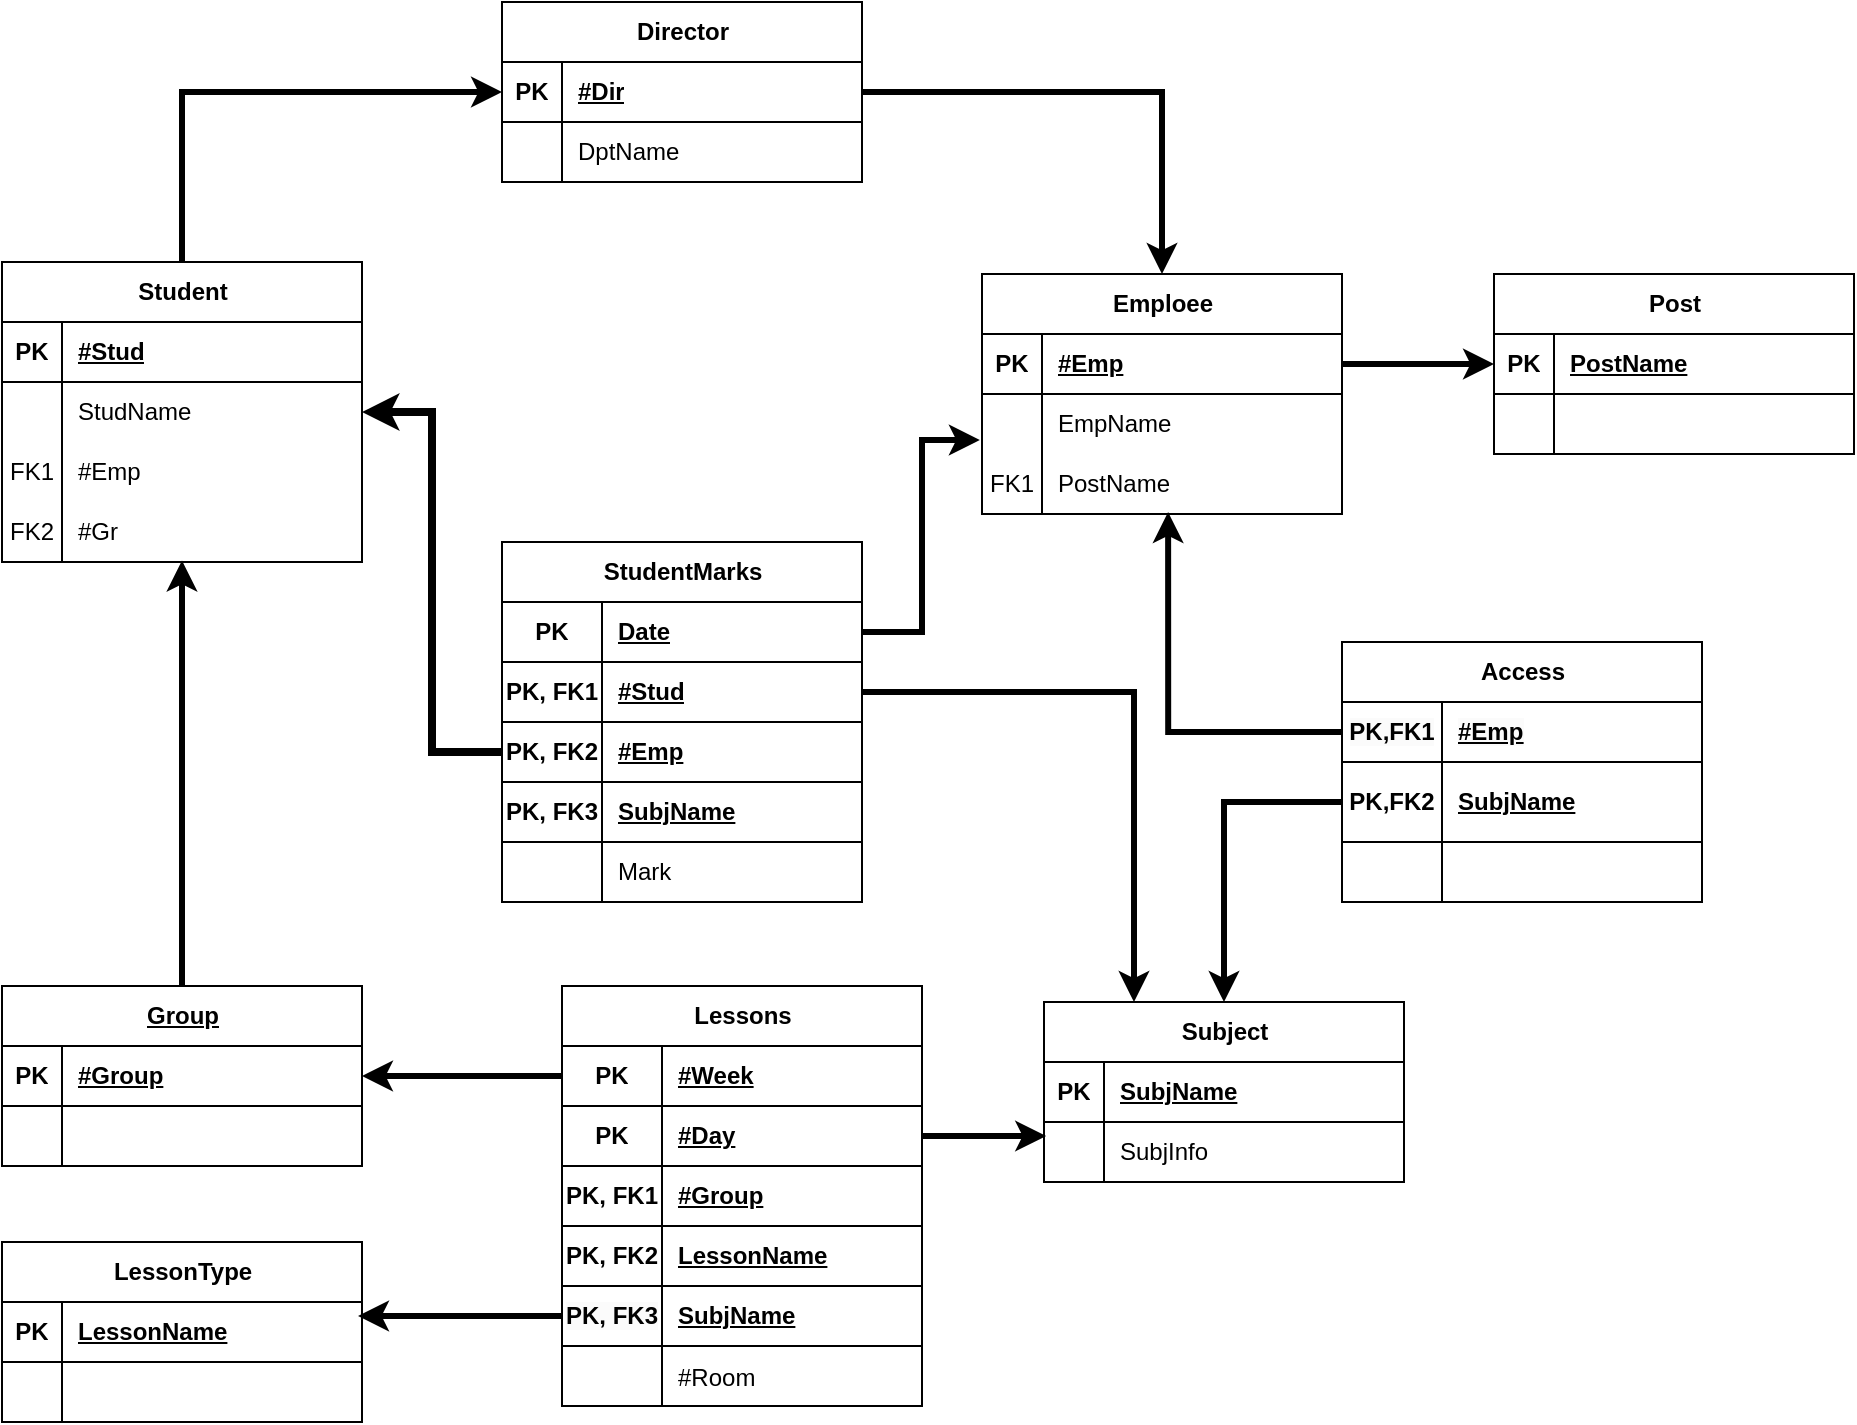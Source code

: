 <mxfile version="24.7.12">
  <diagram id="C5RBs43oDa-KdzZeNtuy" name="Page-1">
    <mxGraphModel dx="1160" dy="1958" grid="1" gridSize="10" guides="1" tooltips="1" connect="1" arrows="1" fold="1" page="1" pageScale="1" pageWidth="827" pageHeight="1169" math="0" shadow="0">
      <root>
        <mxCell id="WIyWlLk6GJQsqaUBKTNV-0" />
        <mxCell id="WIyWlLk6GJQsqaUBKTNV-1" parent="WIyWlLk6GJQsqaUBKTNV-0" />
        <mxCell id="HATdhRxVCxBs2MOpDoy0-245" style="edgeStyle=orthogonalEdgeStyle;rounded=0;orthogonalLoop=1;jettySize=auto;html=1;exitX=0.5;exitY=0;exitDx=0;exitDy=0;entryX=0;entryY=0.5;entryDx=0;entryDy=0;strokeWidth=3;" edge="1" parent="WIyWlLk6GJQsqaUBKTNV-1" source="HATdhRxVCxBs2MOpDoy0-0" target="HATdhRxVCxBs2MOpDoy0-233">
          <mxGeometry relative="1" as="geometry" />
        </mxCell>
        <mxCell id="HATdhRxVCxBs2MOpDoy0-0" value="Student" style="shape=table;startSize=30;container=1;collapsible=1;childLayout=tableLayout;fixedRows=1;rowLines=0;fontStyle=1;align=center;resizeLast=1;html=1;" vertex="1" parent="WIyWlLk6GJQsqaUBKTNV-1">
          <mxGeometry y="320" width="180" height="150" as="geometry" />
        </mxCell>
        <mxCell id="HATdhRxVCxBs2MOpDoy0-1" value="" style="shape=tableRow;horizontal=0;startSize=0;swimlaneHead=0;swimlaneBody=0;fillColor=none;collapsible=0;dropTarget=0;points=[[0,0.5],[1,0.5]];portConstraint=eastwest;top=0;left=0;right=0;bottom=1;" vertex="1" parent="HATdhRxVCxBs2MOpDoy0-0">
          <mxGeometry y="30" width="180" height="30" as="geometry" />
        </mxCell>
        <mxCell id="HATdhRxVCxBs2MOpDoy0-2" value="PK" style="shape=partialRectangle;connectable=0;fillColor=none;top=0;left=0;bottom=0;right=0;fontStyle=1;overflow=hidden;whiteSpace=wrap;html=1;" vertex="1" parent="HATdhRxVCxBs2MOpDoy0-1">
          <mxGeometry width="30" height="30" as="geometry">
            <mxRectangle width="30" height="30" as="alternateBounds" />
          </mxGeometry>
        </mxCell>
        <mxCell id="HATdhRxVCxBs2MOpDoy0-3" value="#Stud" style="shape=partialRectangle;connectable=0;fillColor=none;top=0;left=0;bottom=0;right=0;align=left;spacingLeft=6;fontStyle=5;overflow=hidden;whiteSpace=wrap;html=1;" vertex="1" parent="HATdhRxVCxBs2MOpDoy0-1">
          <mxGeometry x="30" width="150" height="30" as="geometry">
            <mxRectangle width="150" height="30" as="alternateBounds" />
          </mxGeometry>
        </mxCell>
        <mxCell id="HATdhRxVCxBs2MOpDoy0-4" value="" style="shape=tableRow;horizontal=0;startSize=0;swimlaneHead=0;swimlaneBody=0;fillColor=none;collapsible=0;dropTarget=0;points=[[0,0.5],[1,0.5]];portConstraint=eastwest;top=0;left=0;right=0;bottom=0;" vertex="1" parent="HATdhRxVCxBs2MOpDoy0-0">
          <mxGeometry y="60" width="180" height="30" as="geometry" />
        </mxCell>
        <mxCell id="HATdhRxVCxBs2MOpDoy0-5" value="" style="shape=partialRectangle;connectable=0;fillColor=none;top=0;left=0;bottom=0;right=0;editable=1;overflow=hidden;whiteSpace=wrap;html=1;" vertex="1" parent="HATdhRxVCxBs2MOpDoy0-4">
          <mxGeometry width="30" height="30" as="geometry">
            <mxRectangle width="30" height="30" as="alternateBounds" />
          </mxGeometry>
        </mxCell>
        <mxCell id="HATdhRxVCxBs2MOpDoy0-6" value="StudName" style="shape=partialRectangle;connectable=0;fillColor=none;top=0;left=0;bottom=0;right=0;align=left;spacingLeft=6;overflow=hidden;whiteSpace=wrap;html=1;" vertex="1" parent="HATdhRxVCxBs2MOpDoy0-4">
          <mxGeometry x="30" width="150" height="30" as="geometry">
            <mxRectangle width="150" height="30" as="alternateBounds" />
          </mxGeometry>
        </mxCell>
        <mxCell id="HATdhRxVCxBs2MOpDoy0-7" value="" style="shape=tableRow;horizontal=0;startSize=0;swimlaneHead=0;swimlaneBody=0;fillColor=none;collapsible=0;dropTarget=0;points=[[0,0.5],[1,0.5]];portConstraint=eastwest;top=0;left=0;right=0;bottom=0;" vertex="1" parent="HATdhRxVCxBs2MOpDoy0-0">
          <mxGeometry y="90" width="180" height="30" as="geometry" />
        </mxCell>
        <mxCell id="HATdhRxVCxBs2MOpDoy0-8" value="FK1" style="shape=partialRectangle;connectable=0;fillColor=none;top=0;left=0;bottom=0;right=0;editable=1;overflow=hidden;whiteSpace=wrap;html=1;" vertex="1" parent="HATdhRxVCxBs2MOpDoy0-7">
          <mxGeometry width="30" height="30" as="geometry">
            <mxRectangle width="30" height="30" as="alternateBounds" />
          </mxGeometry>
        </mxCell>
        <mxCell id="HATdhRxVCxBs2MOpDoy0-9" value="#Emp" style="shape=partialRectangle;connectable=0;fillColor=none;top=0;left=0;bottom=0;right=0;align=left;spacingLeft=6;overflow=hidden;whiteSpace=wrap;html=1;" vertex="1" parent="HATdhRxVCxBs2MOpDoy0-7">
          <mxGeometry x="30" width="150" height="30" as="geometry">
            <mxRectangle width="150" height="30" as="alternateBounds" />
          </mxGeometry>
        </mxCell>
        <mxCell id="HATdhRxVCxBs2MOpDoy0-10" value="" style="shape=tableRow;horizontal=0;startSize=0;swimlaneHead=0;swimlaneBody=0;fillColor=none;collapsible=0;dropTarget=0;points=[[0,0.5],[1,0.5]];portConstraint=eastwest;top=0;left=0;right=0;bottom=0;" vertex="1" parent="HATdhRxVCxBs2MOpDoy0-0">
          <mxGeometry y="120" width="180" height="30" as="geometry" />
        </mxCell>
        <mxCell id="HATdhRxVCxBs2MOpDoy0-11" value="FK2" style="shape=partialRectangle;connectable=0;fillColor=none;top=0;left=0;bottom=0;right=0;editable=1;overflow=hidden;whiteSpace=wrap;html=1;" vertex="1" parent="HATdhRxVCxBs2MOpDoy0-10">
          <mxGeometry width="30" height="30" as="geometry">
            <mxRectangle width="30" height="30" as="alternateBounds" />
          </mxGeometry>
        </mxCell>
        <mxCell id="HATdhRxVCxBs2MOpDoy0-12" value="#Gr" style="shape=partialRectangle;connectable=0;fillColor=none;top=0;left=0;bottom=0;right=0;align=left;spacingLeft=6;overflow=hidden;whiteSpace=wrap;html=1;" vertex="1" parent="HATdhRxVCxBs2MOpDoy0-10">
          <mxGeometry x="30" width="150" height="30" as="geometry">
            <mxRectangle width="150" height="30" as="alternateBounds" />
          </mxGeometry>
        </mxCell>
        <mxCell id="HATdhRxVCxBs2MOpDoy0-13" value="Emploee" style="shape=table;startSize=30;container=1;collapsible=1;childLayout=tableLayout;fixedRows=1;rowLines=0;fontStyle=1;align=center;resizeLast=1;html=1;" vertex="1" parent="WIyWlLk6GJQsqaUBKTNV-1">
          <mxGeometry x="490" y="326" width="180" height="120" as="geometry" />
        </mxCell>
        <mxCell id="HATdhRxVCxBs2MOpDoy0-14" value="" style="shape=tableRow;horizontal=0;startSize=0;swimlaneHead=0;swimlaneBody=0;fillColor=none;collapsible=0;dropTarget=0;points=[[0,0.5],[1,0.5]];portConstraint=eastwest;top=0;left=0;right=0;bottom=1;" vertex="1" parent="HATdhRxVCxBs2MOpDoy0-13">
          <mxGeometry y="30" width="180" height="30" as="geometry" />
        </mxCell>
        <mxCell id="HATdhRxVCxBs2MOpDoy0-15" value="PK" style="shape=partialRectangle;connectable=0;fillColor=none;top=0;left=0;bottom=0;right=0;fontStyle=1;overflow=hidden;whiteSpace=wrap;html=1;" vertex="1" parent="HATdhRxVCxBs2MOpDoy0-14">
          <mxGeometry width="30" height="30" as="geometry">
            <mxRectangle width="30" height="30" as="alternateBounds" />
          </mxGeometry>
        </mxCell>
        <mxCell id="HATdhRxVCxBs2MOpDoy0-16" value="#Emp" style="shape=partialRectangle;connectable=0;fillColor=none;top=0;left=0;bottom=0;right=0;align=left;spacingLeft=6;fontStyle=5;overflow=hidden;whiteSpace=wrap;html=1;" vertex="1" parent="HATdhRxVCxBs2MOpDoy0-14">
          <mxGeometry x="30" width="150" height="30" as="geometry">
            <mxRectangle width="150" height="30" as="alternateBounds" />
          </mxGeometry>
        </mxCell>
        <mxCell id="HATdhRxVCxBs2MOpDoy0-17" value="" style="shape=tableRow;horizontal=0;startSize=0;swimlaneHead=0;swimlaneBody=0;fillColor=none;collapsible=0;dropTarget=0;points=[[0,0.5],[1,0.5]];portConstraint=eastwest;top=0;left=0;right=0;bottom=0;" vertex="1" parent="HATdhRxVCxBs2MOpDoy0-13">
          <mxGeometry y="60" width="180" height="30" as="geometry" />
        </mxCell>
        <mxCell id="HATdhRxVCxBs2MOpDoy0-18" value="" style="shape=partialRectangle;connectable=0;fillColor=none;top=0;left=0;bottom=0;right=0;editable=1;overflow=hidden;whiteSpace=wrap;html=1;" vertex="1" parent="HATdhRxVCxBs2MOpDoy0-17">
          <mxGeometry width="30" height="30" as="geometry">
            <mxRectangle width="30" height="30" as="alternateBounds" />
          </mxGeometry>
        </mxCell>
        <mxCell id="HATdhRxVCxBs2MOpDoy0-19" value="EmpName" style="shape=partialRectangle;connectable=0;fillColor=none;top=0;left=0;bottom=0;right=0;align=left;spacingLeft=6;overflow=hidden;whiteSpace=wrap;html=1;" vertex="1" parent="HATdhRxVCxBs2MOpDoy0-17">
          <mxGeometry x="30" width="150" height="30" as="geometry">
            <mxRectangle width="150" height="30" as="alternateBounds" />
          </mxGeometry>
        </mxCell>
        <mxCell id="HATdhRxVCxBs2MOpDoy0-20" value="" style="shape=tableRow;horizontal=0;startSize=0;swimlaneHead=0;swimlaneBody=0;fillColor=none;collapsible=0;dropTarget=0;points=[[0,0.5],[1,0.5]];portConstraint=eastwest;top=0;left=0;right=0;bottom=0;" vertex="1" parent="HATdhRxVCxBs2MOpDoy0-13">
          <mxGeometry y="90" width="180" height="30" as="geometry" />
        </mxCell>
        <mxCell id="HATdhRxVCxBs2MOpDoy0-21" value="FK1" style="shape=partialRectangle;connectable=0;fillColor=none;top=0;left=0;bottom=0;right=0;editable=1;overflow=hidden;whiteSpace=wrap;html=1;" vertex="1" parent="HATdhRxVCxBs2MOpDoy0-20">
          <mxGeometry width="30" height="30" as="geometry">
            <mxRectangle width="30" height="30" as="alternateBounds" />
          </mxGeometry>
        </mxCell>
        <mxCell id="HATdhRxVCxBs2MOpDoy0-22" value="PostName" style="shape=partialRectangle;connectable=0;fillColor=none;top=0;left=0;bottom=0;right=0;align=left;spacingLeft=6;overflow=hidden;whiteSpace=wrap;html=1;" vertex="1" parent="HATdhRxVCxBs2MOpDoy0-20">
          <mxGeometry x="30" width="150" height="30" as="geometry">
            <mxRectangle width="150" height="30" as="alternateBounds" />
          </mxGeometry>
        </mxCell>
        <mxCell id="HATdhRxVCxBs2MOpDoy0-28" value="Post" style="shape=table;startSize=30;container=1;collapsible=1;childLayout=tableLayout;fixedRows=1;rowLines=0;fontStyle=1;align=center;resizeLast=1;html=1;" vertex="1" parent="WIyWlLk6GJQsqaUBKTNV-1">
          <mxGeometry x="746" y="326" width="180" height="90" as="geometry" />
        </mxCell>
        <mxCell id="HATdhRxVCxBs2MOpDoy0-29" value="" style="shape=tableRow;horizontal=0;startSize=0;swimlaneHead=0;swimlaneBody=0;fillColor=none;collapsible=0;dropTarget=0;points=[[0,0.5],[1,0.5]];portConstraint=eastwest;top=0;left=0;right=0;bottom=1;" vertex="1" parent="HATdhRxVCxBs2MOpDoy0-28">
          <mxGeometry y="30" width="180" height="30" as="geometry" />
        </mxCell>
        <mxCell id="HATdhRxVCxBs2MOpDoy0-30" value="PK" style="shape=partialRectangle;connectable=0;fillColor=none;top=0;left=0;bottom=0;right=0;fontStyle=1;overflow=hidden;whiteSpace=wrap;html=1;" vertex="1" parent="HATdhRxVCxBs2MOpDoy0-29">
          <mxGeometry width="30" height="30" as="geometry">
            <mxRectangle width="30" height="30" as="alternateBounds" />
          </mxGeometry>
        </mxCell>
        <mxCell id="HATdhRxVCxBs2MOpDoy0-31" value="PostName" style="shape=partialRectangle;connectable=0;fillColor=none;top=0;left=0;bottom=0;right=0;align=left;spacingLeft=6;fontStyle=5;overflow=hidden;whiteSpace=wrap;html=1;" vertex="1" parent="HATdhRxVCxBs2MOpDoy0-29">
          <mxGeometry x="30" width="150" height="30" as="geometry">
            <mxRectangle width="150" height="30" as="alternateBounds" />
          </mxGeometry>
        </mxCell>
        <mxCell id="HATdhRxVCxBs2MOpDoy0-32" value="" style="shape=tableRow;horizontal=0;startSize=0;swimlaneHead=0;swimlaneBody=0;fillColor=none;collapsible=0;dropTarget=0;points=[[0,0.5],[1,0.5]];portConstraint=eastwest;top=0;left=0;right=0;bottom=0;" vertex="1" parent="HATdhRxVCxBs2MOpDoy0-28">
          <mxGeometry y="60" width="180" height="30" as="geometry" />
        </mxCell>
        <mxCell id="HATdhRxVCxBs2MOpDoy0-33" value="" style="shape=partialRectangle;connectable=0;fillColor=none;top=0;left=0;bottom=0;right=0;editable=1;overflow=hidden;whiteSpace=wrap;html=1;" vertex="1" parent="HATdhRxVCxBs2MOpDoy0-32">
          <mxGeometry width="30" height="30" as="geometry">
            <mxRectangle width="30" height="30" as="alternateBounds" />
          </mxGeometry>
        </mxCell>
        <mxCell id="HATdhRxVCxBs2MOpDoy0-34" value="" style="shape=partialRectangle;connectable=0;fillColor=none;top=0;left=0;bottom=0;right=0;align=left;spacingLeft=6;overflow=hidden;whiteSpace=wrap;html=1;" vertex="1" parent="HATdhRxVCxBs2MOpDoy0-32">
          <mxGeometry x="30" width="150" height="30" as="geometry">
            <mxRectangle width="150" height="30" as="alternateBounds" />
          </mxGeometry>
        </mxCell>
        <mxCell id="HATdhRxVCxBs2MOpDoy0-42" style="edgeStyle=orthogonalEdgeStyle;rounded=0;orthogonalLoop=1;jettySize=auto;html=1;exitX=1;exitY=0.5;exitDx=0;exitDy=0;entryX=0;entryY=0.5;entryDx=0;entryDy=0;strokeWidth=3;" edge="1" parent="WIyWlLk6GJQsqaUBKTNV-1" source="HATdhRxVCxBs2MOpDoy0-14" target="HATdhRxVCxBs2MOpDoy0-29">
          <mxGeometry relative="1" as="geometry" />
        </mxCell>
        <mxCell id="HATdhRxVCxBs2MOpDoy0-43" value="&lt;span style=&quot;text-align: left; text-wrap: wrap; text-decoration-line: underline;&quot;&gt;Group&lt;/span&gt;" style="shape=table;startSize=30;container=1;collapsible=1;childLayout=tableLayout;fixedRows=1;rowLines=0;fontStyle=1;align=center;resizeLast=1;html=1;" vertex="1" parent="WIyWlLk6GJQsqaUBKTNV-1">
          <mxGeometry y="682" width="180" height="90" as="geometry" />
        </mxCell>
        <mxCell id="HATdhRxVCxBs2MOpDoy0-44" value="" style="shape=tableRow;horizontal=0;startSize=0;swimlaneHead=0;swimlaneBody=0;fillColor=none;collapsible=0;dropTarget=0;points=[[0,0.5],[1,0.5]];portConstraint=eastwest;top=0;left=0;right=0;bottom=1;" vertex="1" parent="HATdhRxVCxBs2MOpDoy0-43">
          <mxGeometry y="30" width="180" height="30" as="geometry" />
        </mxCell>
        <mxCell id="HATdhRxVCxBs2MOpDoy0-45" value="PK" style="shape=partialRectangle;connectable=0;fillColor=none;top=0;left=0;bottom=0;right=0;fontStyle=1;overflow=hidden;whiteSpace=wrap;html=1;" vertex="1" parent="HATdhRxVCxBs2MOpDoy0-44">
          <mxGeometry width="30" height="30" as="geometry">
            <mxRectangle width="30" height="30" as="alternateBounds" />
          </mxGeometry>
        </mxCell>
        <mxCell id="HATdhRxVCxBs2MOpDoy0-46" value="#Group" style="shape=partialRectangle;connectable=0;fillColor=none;top=0;left=0;bottom=0;right=0;align=left;spacingLeft=6;fontStyle=5;overflow=hidden;whiteSpace=wrap;html=1;" vertex="1" parent="HATdhRxVCxBs2MOpDoy0-44">
          <mxGeometry x="30" width="150" height="30" as="geometry">
            <mxRectangle width="150" height="30" as="alternateBounds" />
          </mxGeometry>
        </mxCell>
        <mxCell id="HATdhRxVCxBs2MOpDoy0-47" value="" style="shape=tableRow;horizontal=0;startSize=0;swimlaneHead=0;swimlaneBody=0;fillColor=none;collapsible=0;dropTarget=0;points=[[0,0.5],[1,0.5]];portConstraint=eastwest;top=0;left=0;right=0;bottom=0;" vertex="1" parent="HATdhRxVCxBs2MOpDoy0-43">
          <mxGeometry y="60" width="180" height="30" as="geometry" />
        </mxCell>
        <mxCell id="HATdhRxVCxBs2MOpDoy0-48" value="" style="shape=partialRectangle;connectable=0;fillColor=none;top=0;left=0;bottom=0;right=0;editable=1;overflow=hidden;whiteSpace=wrap;html=1;" vertex="1" parent="HATdhRxVCxBs2MOpDoy0-47">
          <mxGeometry width="30" height="30" as="geometry">
            <mxRectangle width="30" height="30" as="alternateBounds" />
          </mxGeometry>
        </mxCell>
        <mxCell id="HATdhRxVCxBs2MOpDoy0-49" value="" style="shape=partialRectangle;connectable=0;fillColor=none;top=0;left=0;bottom=0;right=0;align=left;spacingLeft=6;overflow=hidden;whiteSpace=wrap;html=1;" vertex="1" parent="HATdhRxVCxBs2MOpDoy0-47">
          <mxGeometry x="30" width="150" height="30" as="geometry">
            <mxRectangle width="150" height="30" as="alternateBounds" />
          </mxGeometry>
        </mxCell>
        <mxCell id="HATdhRxVCxBs2MOpDoy0-58" style="edgeStyle=orthogonalEdgeStyle;rounded=0;orthogonalLoop=1;jettySize=auto;html=1;exitX=0.5;exitY=0;exitDx=0;exitDy=0;entryX=0.5;entryY=0.976;entryDx=0;entryDy=0;entryPerimeter=0;strokeWidth=3;" edge="1" parent="WIyWlLk6GJQsqaUBKTNV-1" source="HATdhRxVCxBs2MOpDoy0-43" target="HATdhRxVCxBs2MOpDoy0-10">
          <mxGeometry relative="1" as="geometry" />
        </mxCell>
        <mxCell id="HATdhRxVCxBs2MOpDoy0-59" value="Lessons" style="shape=table;startSize=30;container=1;collapsible=1;childLayout=tableLayout;fixedRows=1;rowLines=0;fontStyle=1;align=center;resizeLast=1;html=1;columnLines=1;resizeLastRow=0;absoluteArcSize=0;swimlaneHead=1;top=1;bottom=1;left=1;right=1;fillOpacity=100;overflow=visible;strokeOpacity=100;swimlaneLine=1;" vertex="1" parent="WIyWlLk6GJQsqaUBKTNV-1">
          <mxGeometry x="280" y="682" width="180" height="210" as="geometry">
            <mxRectangle x="270" y="530" width="90" height="30" as="alternateBounds" />
          </mxGeometry>
        </mxCell>
        <mxCell id="HATdhRxVCxBs2MOpDoy0-60" value="" style="shape=tableRow;horizontal=0;startSize=0;swimlaneHead=0;swimlaneBody=0;fillColor=none;collapsible=0;dropTarget=0;points=[[0,0.5],[1,0.5]];portConstraint=eastwest;top=0;left=0;right=0;bottom=1;" vertex="1" parent="HATdhRxVCxBs2MOpDoy0-59">
          <mxGeometry y="30" width="180" height="30" as="geometry" />
        </mxCell>
        <mxCell id="HATdhRxVCxBs2MOpDoy0-61" value="PK" style="shape=partialRectangle;connectable=0;fillColor=none;top=0;left=0;bottom=0;right=0;fontStyle=1;overflow=hidden;whiteSpace=wrap;html=1;" vertex="1" parent="HATdhRxVCxBs2MOpDoy0-60">
          <mxGeometry width="50" height="30" as="geometry">
            <mxRectangle width="50" height="30" as="alternateBounds" />
          </mxGeometry>
        </mxCell>
        <mxCell id="HATdhRxVCxBs2MOpDoy0-62" value="#Week" style="shape=partialRectangle;connectable=0;fillColor=none;top=1;left=0;bottom=1;right=0;align=left;spacingLeft=6;fontStyle=5;overflow=hidden;whiteSpace=wrap;html=1;verticalAlign=middle;noLabel=0;" vertex="1" parent="HATdhRxVCxBs2MOpDoy0-60">
          <mxGeometry x="50" width="130" height="30" as="geometry">
            <mxRectangle width="130" height="30" as="alternateBounds" />
          </mxGeometry>
        </mxCell>
        <mxCell id="HATdhRxVCxBs2MOpDoy0-108" style="shape=tableRow;horizontal=0;startSize=0;swimlaneHead=0;swimlaneBody=0;fillColor=none;collapsible=0;dropTarget=0;points=[[0,0.5],[1,0.5]];portConstraint=eastwest;top=0;left=0;right=0;bottom=1;" vertex="1" parent="HATdhRxVCxBs2MOpDoy0-59">
          <mxGeometry y="60" width="180" height="30" as="geometry" />
        </mxCell>
        <mxCell id="HATdhRxVCxBs2MOpDoy0-109" value="PK" style="shape=partialRectangle;connectable=0;fillColor=none;top=0;left=0;bottom=0;right=0;fontStyle=1;overflow=hidden;whiteSpace=wrap;html=1;" vertex="1" parent="HATdhRxVCxBs2MOpDoy0-108">
          <mxGeometry width="50" height="30" as="geometry">
            <mxRectangle width="50" height="30" as="alternateBounds" />
          </mxGeometry>
        </mxCell>
        <mxCell id="HATdhRxVCxBs2MOpDoy0-110" value="#Day" style="shape=partialRectangle;connectable=0;fillColor=none;top=1;left=0;bottom=1;right=0;align=left;spacingLeft=6;fontStyle=5;overflow=hidden;whiteSpace=wrap;html=1;" vertex="1" parent="HATdhRxVCxBs2MOpDoy0-108">
          <mxGeometry x="50" width="130" height="30" as="geometry">
            <mxRectangle width="130" height="30" as="alternateBounds" />
          </mxGeometry>
        </mxCell>
        <mxCell id="HATdhRxVCxBs2MOpDoy0-111" style="shape=tableRow;horizontal=0;startSize=0;swimlaneHead=0;swimlaneBody=0;fillColor=none;collapsible=0;dropTarget=0;points=[[0,0.5],[1,0.5]];portConstraint=eastwest;top=0;left=0;right=0;bottom=1;" vertex="1" parent="HATdhRxVCxBs2MOpDoy0-59">
          <mxGeometry y="90" width="180" height="30" as="geometry" />
        </mxCell>
        <mxCell id="HATdhRxVCxBs2MOpDoy0-112" value="PK, FK1" style="shape=partialRectangle;connectable=0;fillColor=none;top=0;left=0;bottom=0;right=0;fontStyle=1;overflow=hidden;whiteSpace=wrap;html=1;" vertex="1" parent="HATdhRxVCxBs2MOpDoy0-111">
          <mxGeometry width="50" height="30" as="geometry">
            <mxRectangle width="50" height="30" as="alternateBounds" />
          </mxGeometry>
        </mxCell>
        <mxCell id="HATdhRxVCxBs2MOpDoy0-113" value="#Group" style="shape=partialRectangle;connectable=0;fillColor=none;top=1;left=1;bottom=1;right=1;align=left;spacingLeft=6;fontStyle=5;overflow=hidden;whiteSpace=wrap;html=1;colspan=1;rowspan=1;" vertex="1" parent="HATdhRxVCxBs2MOpDoy0-111">
          <mxGeometry x="50" width="130" height="30" as="geometry">
            <mxRectangle width="130" height="30" as="alternateBounds" />
          </mxGeometry>
        </mxCell>
        <mxCell id="HATdhRxVCxBs2MOpDoy0-114" style="shape=tableRow;horizontal=0;startSize=0;swimlaneHead=0;swimlaneBody=0;fillColor=none;collapsible=0;dropTarget=0;points=[[0,0.5],[1,0.5]];portConstraint=eastwest;top=0;left=0;right=0;bottom=1;" vertex="1" parent="HATdhRxVCxBs2MOpDoy0-59">
          <mxGeometry y="120" width="180" height="30" as="geometry" />
        </mxCell>
        <mxCell id="HATdhRxVCxBs2MOpDoy0-115" value="PK, FK2" style="shape=partialRectangle;connectable=0;fillColor=none;top=0;left=0;bottom=0;right=0;fontStyle=1;overflow=hidden;whiteSpace=wrap;html=1;" vertex="1" parent="HATdhRxVCxBs2MOpDoy0-114">
          <mxGeometry width="50" height="30" as="geometry">
            <mxRectangle width="50" height="30" as="alternateBounds" />
          </mxGeometry>
        </mxCell>
        <mxCell id="HATdhRxVCxBs2MOpDoy0-116" value="LessonName" style="shape=partialRectangle;connectable=0;fillColor=none;top=1;left=0;bottom=1;right=0;align=left;spacingLeft=6;fontStyle=5;overflow=hidden;whiteSpace=wrap;html=1;snapToPoint=1;allowArrows=0;deletable=1;" vertex="1" parent="HATdhRxVCxBs2MOpDoy0-114">
          <mxGeometry x="50" width="130" height="30" as="geometry">
            <mxRectangle width="130" height="30" as="alternateBounds" />
          </mxGeometry>
        </mxCell>
        <mxCell id="HATdhRxVCxBs2MOpDoy0-117" style="shape=tableRow;horizontal=0;startSize=0;swimlaneHead=0;swimlaneBody=0;fillColor=none;collapsible=0;dropTarget=0;points=[[0,0.5],[1,0.5]];portConstraint=eastwest;top=0;left=0;right=0;bottom=1;" vertex="1" parent="HATdhRxVCxBs2MOpDoy0-59">
          <mxGeometry y="150" width="180" height="30" as="geometry" />
        </mxCell>
        <mxCell id="HATdhRxVCxBs2MOpDoy0-118" value="&lt;span style=&quot;color: rgb(0, 0, 0); font-family: Helvetica; font-size: 12px; font-style: normal; font-variant-ligatures: normal; font-variant-caps: normal; font-weight: 700; letter-spacing: normal; orphans: 2; text-align: center; text-indent: 0px; text-transform: none; widows: 2; word-spacing: 0px; -webkit-text-stroke-width: 0px; white-space: normal; background-color: rgb(251, 251, 251); text-decoration-thickness: initial; text-decoration-style: initial; text-decoration-color: initial; display: inline !important; float: none;&quot;&gt;PK, FK3&lt;/span&gt;" style="shape=partialRectangle;connectable=0;fillColor=none;top=0;left=0;bottom=0;right=0;fontStyle=1;overflow=hidden;whiteSpace=wrap;html=1;" vertex="1" parent="HATdhRxVCxBs2MOpDoy0-117">
          <mxGeometry width="50" height="30" as="geometry">
            <mxRectangle width="50" height="30" as="alternateBounds" />
          </mxGeometry>
        </mxCell>
        <mxCell id="HATdhRxVCxBs2MOpDoy0-119" value="SubjName" style="shape=partialRectangle;connectable=0;fillColor=none;top=0;left=0;bottom=0;right=0;align=left;spacingLeft=6;fontStyle=5;overflow=hidden;whiteSpace=wrap;html=1;" vertex="1" parent="HATdhRxVCxBs2MOpDoy0-117">
          <mxGeometry x="50" width="130" height="30" as="geometry">
            <mxRectangle width="130" height="30" as="alternateBounds" />
          </mxGeometry>
        </mxCell>
        <mxCell id="HATdhRxVCxBs2MOpDoy0-124" style="shape=tableRow;horizontal=0;startSize=0;swimlaneHead=0;swimlaneBody=0;fillColor=none;collapsible=0;dropTarget=0;points=[[0,0.5],[1,0.5]];portConstraint=eastwest;top=0;left=0;right=0;bottom=1;" vertex="1" parent="HATdhRxVCxBs2MOpDoy0-59">
          <mxGeometry y="180" width="180" height="30" as="geometry" />
        </mxCell>
        <mxCell id="HATdhRxVCxBs2MOpDoy0-125" style="shape=partialRectangle;connectable=0;fillColor=none;top=0;left=0;bottom=0;right=0;fontStyle=1;overflow=hidden;whiteSpace=wrap;html=1;" vertex="1" parent="HATdhRxVCxBs2MOpDoy0-124">
          <mxGeometry width="50" height="30" as="geometry">
            <mxRectangle width="50" height="30" as="alternateBounds" />
          </mxGeometry>
        </mxCell>
        <mxCell id="HATdhRxVCxBs2MOpDoy0-126" value="&lt;p style=&quot;line-height: 0%; margin-bottom: 12px;&quot;&gt;&lt;span style=&quot;font-weight: normal;&quot;&gt;#Room&lt;/span&gt;&lt;/p&gt;" style="shape=partialRectangle;connectable=0;fillColor=none;top=0;left=0;bottom=0;right=0;align=left;spacingLeft=6;fontStyle=1;overflow=visible;whiteSpace=wrap;html=1;allowArrows=1;recursiveResize=1;expand=1;pointerEvents=1;deletable=1;cloneable=1;rotatable=1;resizable=1;movable=1;movableLabel=0;autosize=0;fixedWidth=0;noLabel=0;direction=north;portConstraint=none;perimeter=rectanglePerimeter;colspan=1;fixDash=0;container=0;dropTarget=0;collapsible=0;part=0;backgroundOutline=0;metaEdit=0;treeFolding=0;treeMoving=0;comic=0;" vertex="1" parent="HATdhRxVCxBs2MOpDoy0-124">
          <mxGeometry x="50" width="130" height="30" as="geometry">
            <mxRectangle width="130" height="30" as="alternateBounds" />
          </mxGeometry>
        </mxCell>
        <mxCell id="HATdhRxVCxBs2MOpDoy0-138" value="Access" style="shape=table;startSize=30;container=1;collapsible=1;childLayout=tableLayout;fixedRows=1;rowLines=0;fontStyle=1;align=center;resizeLast=1;html=1;" vertex="1" parent="WIyWlLk6GJQsqaUBKTNV-1">
          <mxGeometry x="670" y="510" width="180" height="130" as="geometry" />
        </mxCell>
        <mxCell id="HATdhRxVCxBs2MOpDoy0-154" style="shape=tableRow;horizontal=0;startSize=0;swimlaneHead=0;swimlaneBody=0;fillColor=none;collapsible=0;dropTarget=0;points=[[0,0.5],[1,0.5]];portConstraint=eastwest;top=0;left=0;right=0;bottom=1;" vertex="1" parent="HATdhRxVCxBs2MOpDoy0-138">
          <mxGeometry y="30" width="180" height="30" as="geometry" />
        </mxCell>
        <mxCell id="HATdhRxVCxBs2MOpDoy0-155" value="&lt;span style=&quot;color: rgb(0, 0, 0); font-family: Helvetica; font-size: 12px; font-style: normal; font-variant-ligatures: normal; font-variant-caps: normal; font-weight: 700; letter-spacing: normal; orphans: 2; text-align: center; text-indent: 0px; text-transform: none; widows: 2; word-spacing: 0px; -webkit-text-stroke-width: 0px; white-space: normal; background-color: rgb(251, 251, 251); text-decoration-thickness: initial; text-decoration-style: initial; text-decoration-color: initial; display: inline !important; float: none;&quot;&gt;PK,FK1&lt;/span&gt;" style="shape=partialRectangle;connectable=0;fillColor=none;top=0;left=0;bottom=0;right=0;fontStyle=1;overflow=hidden;whiteSpace=wrap;html=1;" vertex="1" parent="HATdhRxVCxBs2MOpDoy0-154">
          <mxGeometry width="50" height="30" as="geometry">
            <mxRectangle width="50" height="30" as="alternateBounds" />
          </mxGeometry>
        </mxCell>
        <mxCell id="HATdhRxVCxBs2MOpDoy0-156" value="&lt;span style=&quot;color: rgb(0, 0, 0); font-family: Helvetica; font-size: 12px; font-style: normal; font-variant-ligatures: normal; font-variant-caps: normal; font-weight: 700; letter-spacing: normal; orphans: 2; text-align: left; text-indent: 0px; text-transform: none; widows: 2; word-spacing: 0px; -webkit-text-stroke-width: 0px; white-space: normal; background-color: rgb(251, 251, 251); text-decoration: underline; display: inline !important; float: none;&quot;&gt;#Emp&lt;/span&gt;" style="shape=partialRectangle;connectable=0;fillColor=none;top=0;left=0;bottom=0;right=0;align=left;spacingLeft=6;fontStyle=5;overflow=hidden;whiteSpace=wrap;html=1;" vertex="1" parent="HATdhRxVCxBs2MOpDoy0-154">
          <mxGeometry x="50" width="130" height="30" as="geometry">
            <mxRectangle width="130" height="30" as="alternateBounds" />
          </mxGeometry>
        </mxCell>
        <mxCell id="HATdhRxVCxBs2MOpDoy0-139" value="" style="shape=tableRow;horizontal=0;startSize=0;swimlaneHead=0;swimlaneBody=0;fillColor=none;collapsible=0;dropTarget=0;points=[[0,0.5],[1,0.5]];portConstraint=eastwest;top=0;left=0;right=0;bottom=1;" vertex="1" parent="HATdhRxVCxBs2MOpDoy0-138">
          <mxGeometry y="60" width="180" height="40" as="geometry" />
        </mxCell>
        <mxCell id="HATdhRxVCxBs2MOpDoy0-140" value="&lt;div&gt;PK,FK2&lt;/div&gt;" style="shape=partialRectangle;connectable=0;fillColor=none;top=0;left=0;bottom=0;right=0;fontStyle=1;overflow=hidden;whiteSpace=wrap;html=1;" vertex="1" parent="HATdhRxVCxBs2MOpDoy0-139">
          <mxGeometry width="50" height="40" as="geometry">
            <mxRectangle width="50" height="40" as="alternateBounds" />
          </mxGeometry>
        </mxCell>
        <mxCell id="HATdhRxVCxBs2MOpDoy0-141" value="SubjName" style="shape=partialRectangle;connectable=0;fillColor=none;top=0;left=0;bottom=0;right=0;align=left;spacingLeft=6;fontStyle=5;overflow=hidden;whiteSpace=wrap;html=1;" vertex="1" parent="HATdhRxVCxBs2MOpDoy0-139">
          <mxGeometry x="50" width="130" height="40" as="geometry">
            <mxRectangle width="130" height="40" as="alternateBounds" />
          </mxGeometry>
        </mxCell>
        <mxCell id="HATdhRxVCxBs2MOpDoy0-142" value="" style="shape=tableRow;horizontal=0;startSize=0;swimlaneHead=0;swimlaneBody=0;fillColor=none;collapsible=0;dropTarget=0;points=[[0,0.5],[1,0.5]];portConstraint=eastwest;top=0;left=0;right=0;bottom=0;" vertex="1" parent="HATdhRxVCxBs2MOpDoy0-138">
          <mxGeometry y="100" width="180" height="30" as="geometry" />
        </mxCell>
        <mxCell id="HATdhRxVCxBs2MOpDoy0-143" value="" style="shape=partialRectangle;connectable=0;fillColor=none;top=0;left=0;bottom=0;right=0;editable=1;overflow=hidden;whiteSpace=wrap;html=1;" vertex="1" parent="HATdhRxVCxBs2MOpDoy0-142">
          <mxGeometry width="50" height="30" as="geometry">
            <mxRectangle width="50" height="30" as="alternateBounds" />
          </mxGeometry>
        </mxCell>
        <mxCell id="HATdhRxVCxBs2MOpDoy0-144" value="" style="shape=partialRectangle;connectable=0;fillColor=none;top=0;left=0;bottom=0;right=0;align=left;spacingLeft=6;overflow=hidden;whiteSpace=wrap;html=1;" vertex="1" parent="HATdhRxVCxBs2MOpDoy0-142">
          <mxGeometry x="50" width="130" height="30" as="geometry">
            <mxRectangle width="130" height="30" as="alternateBounds" />
          </mxGeometry>
        </mxCell>
        <mxCell id="HATdhRxVCxBs2MOpDoy0-176" value="StudentMarks" style="shape=table;startSize=30;container=1;collapsible=1;childLayout=tableLayout;fixedRows=1;rowLines=0;fontStyle=1;align=center;resizeLast=1;html=1;" vertex="1" parent="WIyWlLk6GJQsqaUBKTNV-1">
          <mxGeometry x="250" y="460" width="180" height="180" as="geometry" />
        </mxCell>
        <mxCell id="HATdhRxVCxBs2MOpDoy0-192" style="shape=tableRow;horizontal=0;startSize=0;swimlaneHead=0;swimlaneBody=0;fillColor=none;collapsible=0;dropTarget=0;points=[[0,0.5],[1,0.5]];portConstraint=eastwest;top=0;left=0;right=0;bottom=1;" vertex="1" parent="HATdhRxVCxBs2MOpDoy0-176">
          <mxGeometry y="30" width="180" height="30" as="geometry" />
        </mxCell>
        <mxCell id="HATdhRxVCxBs2MOpDoy0-193" value="PK" style="shape=partialRectangle;connectable=0;fillColor=none;top=0;left=0;bottom=0;right=0;fontStyle=1;overflow=hidden;whiteSpace=wrap;html=1;" vertex="1" parent="HATdhRxVCxBs2MOpDoy0-192">
          <mxGeometry width="50" height="30" as="geometry">
            <mxRectangle width="50" height="30" as="alternateBounds" />
          </mxGeometry>
        </mxCell>
        <mxCell id="HATdhRxVCxBs2MOpDoy0-194" value="Date" style="shape=partialRectangle;connectable=0;fillColor=none;top=0;left=0;bottom=0;right=0;align=left;spacingLeft=6;fontStyle=5;overflow=hidden;whiteSpace=wrap;html=1;" vertex="1" parent="HATdhRxVCxBs2MOpDoy0-192">
          <mxGeometry x="50" width="130" height="30" as="geometry">
            <mxRectangle width="130" height="30" as="alternateBounds" />
          </mxGeometry>
        </mxCell>
        <mxCell id="HATdhRxVCxBs2MOpDoy0-195" style="shape=tableRow;horizontal=0;startSize=0;swimlaneHead=0;swimlaneBody=0;fillColor=none;collapsible=0;dropTarget=0;points=[[0,0.5],[1,0.5]];portConstraint=eastwest;top=0;left=0;right=0;bottom=1;" vertex="1" parent="HATdhRxVCxBs2MOpDoy0-176">
          <mxGeometry y="60" width="180" height="30" as="geometry" />
        </mxCell>
        <mxCell id="HATdhRxVCxBs2MOpDoy0-196" value="PK, FK1" style="shape=partialRectangle;connectable=0;fillColor=none;top=0;left=0;bottom=0;right=0;fontStyle=1;overflow=hidden;whiteSpace=wrap;html=1;" vertex="1" parent="HATdhRxVCxBs2MOpDoy0-195">
          <mxGeometry width="50" height="30" as="geometry">
            <mxRectangle width="50" height="30" as="alternateBounds" />
          </mxGeometry>
        </mxCell>
        <mxCell id="HATdhRxVCxBs2MOpDoy0-197" value="#Stud" style="shape=partialRectangle;connectable=0;fillColor=none;top=0;left=0;bottom=0;right=0;align=left;spacingLeft=6;fontStyle=5;overflow=hidden;whiteSpace=wrap;html=1;" vertex="1" parent="HATdhRxVCxBs2MOpDoy0-195">
          <mxGeometry x="50" width="130" height="30" as="geometry">
            <mxRectangle width="130" height="30" as="alternateBounds" />
          </mxGeometry>
        </mxCell>
        <mxCell id="HATdhRxVCxBs2MOpDoy0-189" style="shape=tableRow;horizontal=0;startSize=0;swimlaneHead=0;swimlaneBody=0;fillColor=none;collapsible=0;dropTarget=0;points=[[0,0.5],[1,0.5]];portConstraint=eastwest;top=0;left=0;right=0;bottom=1;" vertex="1" parent="HATdhRxVCxBs2MOpDoy0-176">
          <mxGeometry y="90" width="180" height="30" as="geometry" />
        </mxCell>
        <mxCell id="HATdhRxVCxBs2MOpDoy0-190" value="PK, FK2" style="shape=partialRectangle;connectable=0;fillColor=none;top=0;left=0;bottom=0;right=0;fontStyle=1;overflow=hidden;whiteSpace=wrap;html=1;" vertex="1" parent="HATdhRxVCxBs2MOpDoy0-189">
          <mxGeometry width="50" height="30" as="geometry">
            <mxRectangle width="50" height="30" as="alternateBounds" />
          </mxGeometry>
        </mxCell>
        <mxCell id="HATdhRxVCxBs2MOpDoy0-191" value="#Emp" style="shape=partialRectangle;connectable=0;fillColor=none;top=0;left=0;bottom=0;right=0;align=left;spacingLeft=6;fontStyle=5;overflow=hidden;whiteSpace=wrap;html=1;" vertex="1" parent="HATdhRxVCxBs2MOpDoy0-189">
          <mxGeometry x="50" width="130" height="30" as="geometry">
            <mxRectangle width="130" height="30" as="alternateBounds" />
          </mxGeometry>
        </mxCell>
        <mxCell id="HATdhRxVCxBs2MOpDoy0-177" value="" style="shape=tableRow;horizontal=0;startSize=0;swimlaneHead=0;swimlaneBody=0;fillColor=none;collapsible=0;dropTarget=0;points=[[0,0.5],[1,0.5]];portConstraint=eastwest;top=0;left=0;right=0;bottom=1;" vertex="1" parent="HATdhRxVCxBs2MOpDoy0-176">
          <mxGeometry y="120" width="180" height="30" as="geometry" />
        </mxCell>
        <mxCell id="HATdhRxVCxBs2MOpDoy0-178" value="PK, FK3" style="shape=partialRectangle;connectable=0;fillColor=none;top=0;left=0;bottom=0;right=0;fontStyle=1;overflow=hidden;whiteSpace=wrap;html=1;" vertex="1" parent="HATdhRxVCxBs2MOpDoy0-177">
          <mxGeometry width="50" height="30" as="geometry">
            <mxRectangle width="50" height="30" as="alternateBounds" />
          </mxGeometry>
        </mxCell>
        <mxCell id="HATdhRxVCxBs2MOpDoy0-179" value="SubjName" style="shape=partialRectangle;connectable=0;fillColor=none;top=0;left=0;bottom=0;right=0;align=left;spacingLeft=6;fontStyle=5;overflow=hidden;whiteSpace=wrap;html=1;" vertex="1" parent="HATdhRxVCxBs2MOpDoy0-177">
          <mxGeometry x="50" width="130" height="30" as="geometry">
            <mxRectangle width="130" height="30" as="alternateBounds" />
          </mxGeometry>
        </mxCell>
        <mxCell id="HATdhRxVCxBs2MOpDoy0-180" value="" style="shape=tableRow;horizontal=0;startSize=0;swimlaneHead=0;swimlaneBody=0;fillColor=none;collapsible=0;dropTarget=0;points=[[0,0.5],[1,0.5]];portConstraint=eastwest;top=0;left=0;right=0;bottom=0;" vertex="1" parent="HATdhRxVCxBs2MOpDoy0-176">
          <mxGeometry y="150" width="180" height="30" as="geometry" />
        </mxCell>
        <mxCell id="HATdhRxVCxBs2MOpDoy0-181" value="" style="shape=partialRectangle;connectable=0;fillColor=none;top=0;left=0;bottom=0;right=0;editable=1;overflow=hidden;whiteSpace=wrap;html=1;" vertex="1" parent="HATdhRxVCxBs2MOpDoy0-180">
          <mxGeometry width="50" height="30" as="geometry">
            <mxRectangle width="50" height="30" as="alternateBounds" />
          </mxGeometry>
        </mxCell>
        <mxCell id="HATdhRxVCxBs2MOpDoy0-182" value="Mark" style="shape=partialRectangle;connectable=0;fillColor=none;top=0;left=0;bottom=0;right=0;align=left;spacingLeft=6;overflow=hidden;whiteSpace=wrap;html=1;" vertex="1" parent="HATdhRxVCxBs2MOpDoy0-180">
          <mxGeometry x="50" width="130" height="30" as="geometry">
            <mxRectangle width="130" height="30" as="alternateBounds" />
          </mxGeometry>
        </mxCell>
        <mxCell id="HATdhRxVCxBs2MOpDoy0-198" style="edgeStyle=orthogonalEdgeStyle;rounded=0;orthogonalLoop=1;jettySize=auto;html=1;exitX=0;exitY=0.5;exitDx=0;exitDy=0;entryX=1;entryY=0.5;entryDx=0;entryDy=0;strokeWidth=4;" edge="1" parent="WIyWlLk6GJQsqaUBKTNV-1" source="HATdhRxVCxBs2MOpDoy0-189" target="HATdhRxVCxBs2MOpDoy0-4">
          <mxGeometry relative="1" as="geometry" />
        </mxCell>
        <mxCell id="HATdhRxVCxBs2MOpDoy0-199" style="edgeStyle=orthogonalEdgeStyle;rounded=0;orthogonalLoop=1;jettySize=auto;html=1;exitX=1;exitY=0.5;exitDx=0;exitDy=0;entryX=-0.006;entryY=0.767;entryDx=0;entryDy=0;entryPerimeter=0;strokeWidth=3;" edge="1" parent="WIyWlLk6GJQsqaUBKTNV-1" source="HATdhRxVCxBs2MOpDoy0-192" target="HATdhRxVCxBs2MOpDoy0-17">
          <mxGeometry relative="1" as="geometry" />
        </mxCell>
        <mxCell id="HATdhRxVCxBs2MOpDoy0-200" value="Subject" style="shape=table;startSize=30;container=1;collapsible=1;childLayout=tableLayout;fixedRows=1;rowLines=0;fontStyle=1;align=center;resizeLast=1;html=1;" vertex="1" parent="WIyWlLk6GJQsqaUBKTNV-1">
          <mxGeometry x="521" y="690" width="180" height="90" as="geometry" />
        </mxCell>
        <mxCell id="HATdhRxVCxBs2MOpDoy0-201" value="" style="shape=tableRow;horizontal=0;startSize=0;swimlaneHead=0;swimlaneBody=0;fillColor=none;collapsible=0;dropTarget=0;points=[[0,0.5],[1,0.5]];portConstraint=eastwest;top=0;left=0;right=0;bottom=1;" vertex="1" parent="HATdhRxVCxBs2MOpDoy0-200">
          <mxGeometry y="30" width="180" height="30" as="geometry" />
        </mxCell>
        <mxCell id="HATdhRxVCxBs2MOpDoy0-202" value="PK" style="shape=partialRectangle;connectable=0;fillColor=none;top=0;left=0;bottom=0;right=0;fontStyle=1;overflow=hidden;whiteSpace=wrap;html=1;" vertex="1" parent="HATdhRxVCxBs2MOpDoy0-201">
          <mxGeometry width="30" height="30" as="geometry">
            <mxRectangle width="30" height="30" as="alternateBounds" />
          </mxGeometry>
        </mxCell>
        <mxCell id="HATdhRxVCxBs2MOpDoy0-203" value="SubjName" style="shape=partialRectangle;connectable=0;fillColor=none;top=0;left=0;bottom=0;right=0;align=left;spacingLeft=6;fontStyle=5;overflow=hidden;whiteSpace=wrap;html=1;" vertex="1" parent="HATdhRxVCxBs2MOpDoy0-201">
          <mxGeometry x="30" width="150" height="30" as="geometry">
            <mxRectangle width="150" height="30" as="alternateBounds" />
          </mxGeometry>
        </mxCell>
        <mxCell id="HATdhRxVCxBs2MOpDoy0-204" value="" style="shape=tableRow;horizontal=0;startSize=0;swimlaneHead=0;swimlaneBody=0;fillColor=none;collapsible=0;dropTarget=0;points=[[0,0.5],[1,0.5]];portConstraint=eastwest;top=0;left=0;right=0;bottom=0;" vertex="1" parent="HATdhRxVCxBs2MOpDoy0-200">
          <mxGeometry y="60" width="180" height="30" as="geometry" />
        </mxCell>
        <mxCell id="HATdhRxVCxBs2MOpDoy0-205" value="" style="shape=partialRectangle;connectable=0;fillColor=none;top=0;left=0;bottom=0;right=0;editable=1;overflow=hidden;whiteSpace=wrap;html=1;" vertex="1" parent="HATdhRxVCxBs2MOpDoy0-204">
          <mxGeometry width="30" height="30" as="geometry">
            <mxRectangle width="30" height="30" as="alternateBounds" />
          </mxGeometry>
        </mxCell>
        <mxCell id="HATdhRxVCxBs2MOpDoy0-206" value="SubjInfo" style="shape=partialRectangle;connectable=0;fillColor=none;top=0;left=0;bottom=0;right=0;align=left;spacingLeft=6;overflow=hidden;whiteSpace=wrap;html=1;" vertex="1" parent="HATdhRxVCxBs2MOpDoy0-204">
          <mxGeometry x="30" width="150" height="30" as="geometry">
            <mxRectangle width="150" height="30" as="alternateBounds" />
          </mxGeometry>
        </mxCell>
        <mxCell id="HATdhRxVCxBs2MOpDoy0-213" value="LessonType" style="shape=table;startSize=30;container=1;collapsible=1;childLayout=tableLayout;fixedRows=1;rowLines=0;fontStyle=1;align=center;resizeLast=1;html=1;" vertex="1" parent="WIyWlLk6GJQsqaUBKTNV-1">
          <mxGeometry y="810" width="180" height="90" as="geometry" />
        </mxCell>
        <mxCell id="HATdhRxVCxBs2MOpDoy0-214" value="" style="shape=tableRow;horizontal=0;startSize=0;swimlaneHead=0;swimlaneBody=0;fillColor=none;collapsible=0;dropTarget=0;points=[[0,0.5],[1,0.5]];portConstraint=eastwest;top=0;left=0;right=0;bottom=1;" vertex="1" parent="HATdhRxVCxBs2MOpDoy0-213">
          <mxGeometry y="30" width="180" height="30" as="geometry" />
        </mxCell>
        <mxCell id="HATdhRxVCxBs2MOpDoy0-215" value="PK" style="shape=partialRectangle;connectable=0;fillColor=none;top=0;left=0;bottom=0;right=0;fontStyle=1;overflow=hidden;whiteSpace=wrap;html=1;" vertex="1" parent="HATdhRxVCxBs2MOpDoy0-214">
          <mxGeometry width="30" height="30" as="geometry">
            <mxRectangle width="30" height="30" as="alternateBounds" />
          </mxGeometry>
        </mxCell>
        <mxCell id="HATdhRxVCxBs2MOpDoy0-216" value="LessonName" style="shape=partialRectangle;connectable=0;fillColor=none;top=0;left=0;bottom=0;right=0;align=left;spacingLeft=6;fontStyle=5;overflow=hidden;whiteSpace=wrap;html=1;" vertex="1" parent="HATdhRxVCxBs2MOpDoy0-214">
          <mxGeometry x="30" width="150" height="30" as="geometry">
            <mxRectangle width="150" height="30" as="alternateBounds" />
          </mxGeometry>
        </mxCell>
        <mxCell id="HATdhRxVCxBs2MOpDoy0-217" value="" style="shape=tableRow;horizontal=0;startSize=0;swimlaneHead=0;swimlaneBody=0;fillColor=none;collapsible=0;dropTarget=0;points=[[0,0.5],[1,0.5]];portConstraint=eastwest;top=0;left=0;right=0;bottom=0;" vertex="1" parent="HATdhRxVCxBs2MOpDoy0-213">
          <mxGeometry y="60" width="180" height="30" as="geometry" />
        </mxCell>
        <mxCell id="HATdhRxVCxBs2MOpDoy0-218" value="" style="shape=partialRectangle;connectable=0;fillColor=none;top=0;left=0;bottom=0;right=0;editable=1;overflow=hidden;whiteSpace=wrap;html=1;" vertex="1" parent="HATdhRxVCxBs2MOpDoy0-217">
          <mxGeometry width="30" height="30" as="geometry">
            <mxRectangle width="30" height="30" as="alternateBounds" />
          </mxGeometry>
        </mxCell>
        <mxCell id="HATdhRxVCxBs2MOpDoy0-219" value="" style="shape=partialRectangle;connectable=0;fillColor=none;top=0;left=0;bottom=0;right=0;align=left;spacingLeft=6;overflow=hidden;whiteSpace=wrap;html=1;" vertex="1" parent="HATdhRxVCxBs2MOpDoy0-217">
          <mxGeometry x="30" width="150" height="30" as="geometry">
            <mxRectangle width="150" height="30" as="alternateBounds" />
          </mxGeometry>
        </mxCell>
        <mxCell id="HATdhRxVCxBs2MOpDoy0-226" style="edgeStyle=orthogonalEdgeStyle;rounded=0;orthogonalLoop=1;jettySize=auto;html=1;exitX=0;exitY=0.5;exitDx=0;exitDy=0;entryX=0.989;entryY=0.233;entryDx=0;entryDy=0;entryPerimeter=0;strokeWidth=3;" edge="1" parent="WIyWlLk6GJQsqaUBKTNV-1" source="HATdhRxVCxBs2MOpDoy0-117" target="HATdhRxVCxBs2MOpDoy0-214">
          <mxGeometry relative="1" as="geometry" />
        </mxCell>
        <mxCell id="HATdhRxVCxBs2MOpDoy0-227" style="edgeStyle=orthogonalEdgeStyle;rounded=0;orthogonalLoop=1;jettySize=auto;html=1;exitX=0;exitY=0.5;exitDx=0;exitDy=0;entryX=0.517;entryY=0.967;entryDx=0;entryDy=0;entryPerimeter=0;strokeWidth=3;" edge="1" parent="WIyWlLk6GJQsqaUBKTNV-1" source="HATdhRxVCxBs2MOpDoy0-154" target="HATdhRxVCxBs2MOpDoy0-20">
          <mxGeometry relative="1" as="geometry" />
        </mxCell>
        <mxCell id="HATdhRxVCxBs2MOpDoy0-228" style="edgeStyle=orthogonalEdgeStyle;rounded=0;orthogonalLoop=1;jettySize=auto;html=1;exitX=0;exitY=0.5;exitDx=0;exitDy=0;entryX=0.5;entryY=0;entryDx=0;entryDy=0;strokeWidth=3;" edge="1" parent="WIyWlLk6GJQsqaUBKTNV-1" source="HATdhRxVCxBs2MOpDoy0-139" target="HATdhRxVCxBs2MOpDoy0-200">
          <mxGeometry relative="1" as="geometry" />
        </mxCell>
        <mxCell id="HATdhRxVCxBs2MOpDoy0-229" style="edgeStyle=orthogonalEdgeStyle;rounded=0;orthogonalLoop=1;jettySize=auto;html=1;exitX=1;exitY=0.5;exitDx=0;exitDy=0;entryX=0.25;entryY=0;entryDx=0;entryDy=0;strokeWidth=3;" edge="1" parent="WIyWlLk6GJQsqaUBKTNV-1" source="HATdhRxVCxBs2MOpDoy0-195" target="HATdhRxVCxBs2MOpDoy0-200">
          <mxGeometry relative="1" as="geometry" />
        </mxCell>
        <mxCell id="HATdhRxVCxBs2MOpDoy0-230" style="edgeStyle=orthogonalEdgeStyle;rounded=0;orthogonalLoop=1;jettySize=auto;html=1;exitX=1;exitY=0.5;exitDx=0;exitDy=0;entryX=0.006;entryY=0.233;entryDx=0;entryDy=0;entryPerimeter=0;strokeWidth=3;" edge="1" parent="WIyWlLk6GJQsqaUBKTNV-1" source="HATdhRxVCxBs2MOpDoy0-108" target="HATdhRxVCxBs2MOpDoy0-204">
          <mxGeometry relative="1" as="geometry" />
        </mxCell>
        <mxCell id="HATdhRxVCxBs2MOpDoy0-231" style="edgeStyle=orthogonalEdgeStyle;rounded=0;orthogonalLoop=1;jettySize=auto;html=1;exitX=0;exitY=0.5;exitDx=0;exitDy=0;strokeWidth=3;" edge="1" parent="WIyWlLk6GJQsqaUBKTNV-1" source="HATdhRxVCxBs2MOpDoy0-60" target="HATdhRxVCxBs2MOpDoy0-44">
          <mxGeometry relative="1" as="geometry" />
        </mxCell>
        <mxCell id="HATdhRxVCxBs2MOpDoy0-232" value="Director" style="shape=table;startSize=30;container=1;collapsible=1;childLayout=tableLayout;fixedRows=1;rowLines=0;fontStyle=1;align=center;resizeLast=1;html=1;" vertex="1" parent="WIyWlLk6GJQsqaUBKTNV-1">
          <mxGeometry x="250" y="190" width="180" height="90" as="geometry" />
        </mxCell>
        <mxCell id="HATdhRxVCxBs2MOpDoy0-233" value="" style="shape=tableRow;horizontal=0;startSize=0;swimlaneHead=0;swimlaneBody=0;fillColor=none;collapsible=0;dropTarget=0;points=[[0,0.5],[1,0.5]];portConstraint=eastwest;top=0;left=0;right=0;bottom=1;" vertex="1" parent="HATdhRxVCxBs2MOpDoy0-232">
          <mxGeometry y="30" width="180" height="30" as="geometry" />
        </mxCell>
        <mxCell id="HATdhRxVCxBs2MOpDoy0-234" value="PK" style="shape=partialRectangle;connectable=0;fillColor=none;top=0;left=0;bottom=0;right=0;fontStyle=1;overflow=hidden;whiteSpace=wrap;html=1;" vertex="1" parent="HATdhRxVCxBs2MOpDoy0-233">
          <mxGeometry width="30" height="30" as="geometry">
            <mxRectangle width="30" height="30" as="alternateBounds" />
          </mxGeometry>
        </mxCell>
        <mxCell id="HATdhRxVCxBs2MOpDoy0-235" value="#Dir" style="shape=partialRectangle;connectable=0;fillColor=none;top=0;left=0;bottom=0;right=0;align=left;spacingLeft=6;fontStyle=5;overflow=hidden;whiteSpace=wrap;html=1;" vertex="1" parent="HATdhRxVCxBs2MOpDoy0-233">
          <mxGeometry x="30" width="150" height="30" as="geometry">
            <mxRectangle width="150" height="30" as="alternateBounds" />
          </mxGeometry>
        </mxCell>
        <mxCell id="HATdhRxVCxBs2MOpDoy0-236" value="" style="shape=tableRow;horizontal=0;startSize=0;swimlaneHead=0;swimlaneBody=0;fillColor=none;collapsible=0;dropTarget=0;points=[[0,0.5],[1,0.5]];portConstraint=eastwest;top=0;left=0;right=0;bottom=0;" vertex="1" parent="HATdhRxVCxBs2MOpDoy0-232">
          <mxGeometry y="60" width="180" height="30" as="geometry" />
        </mxCell>
        <mxCell id="HATdhRxVCxBs2MOpDoy0-237" value="" style="shape=partialRectangle;connectable=0;fillColor=none;top=0;left=0;bottom=0;right=0;editable=1;overflow=hidden;whiteSpace=wrap;html=1;" vertex="1" parent="HATdhRxVCxBs2MOpDoy0-236">
          <mxGeometry width="30" height="30" as="geometry">
            <mxRectangle width="30" height="30" as="alternateBounds" />
          </mxGeometry>
        </mxCell>
        <mxCell id="HATdhRxVCxBs2MOpDoy0-238" value="DptName" style="shape=partialRectangle;connectable=0;fillColor=none;top=0;left=0;bottom=0;right=0;align=left;spacingLeft=6;overflow=hidden;whiteSpace=wrap;html=1;" vertex="1" parent="HATdhRxVCxBs2MOpDoy0-236">
          <mxGeometry x="30" width="150" height="30" as="geometry">
            <mxRectangle width="150" height="30" as="alternateBounds" />
          </mxGeometry>
        </mxCell>
        <mxCell id="HATdhRxVCxBs2MOpDoy0-246" style="edgeStyle=orthogonalEdgeStyle;rounded=0;orthogonalLoop=1;jettySize=auto;html=1;exitX=1;exitY=0.5;exitDx=0;exitDy=0;entryX=0.5;entryY=0;entryDx=0;entryDy=0;strokeWidth=3;" edge="1" parent="WIyWlLk6GJQsqaUBKTNV-1" source="HATdhRxVCxBs2MOpDoy0-233" target="HATdhRxVCxBs2MOpDoy0-13">
          <mxGeometry relative="1" as="geometry" />
        </mxCell>
      </root>
    </mxGraphModel>
  </diagram>
</mxfile>

